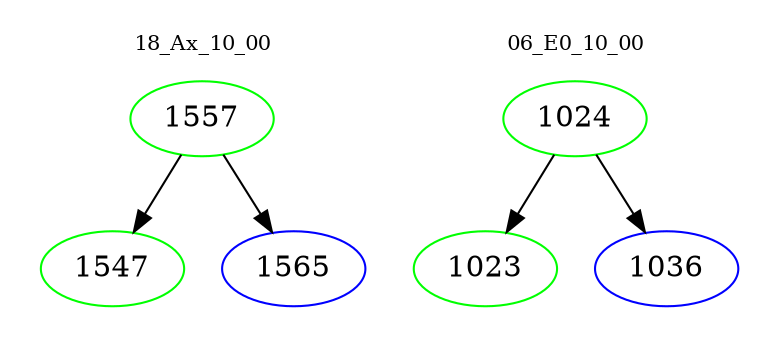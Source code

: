digraph{
subgraph cluster_0 {
color = white
label = "18_Ax_10_00";
fontsize=10;
T0_1557 [label="1557", color="green"]
T0_1557 -> T0_1547 [color="black"]
T0_1547 [label="1547", color="green"]
T0_1557 -> T0_1565 [color="black"]
T0_1565 [label="1565", color="blue"]
}
subgraph cluster_1 {
color = white
label = "06_E0_10_00";
fontsize=10;
T1_1024 [label="1024", color="green"]
T1_1024 -> T1_1023 [color="black"]
T1_1023 [label="1023", color="green"]
T1_1024 -> T1_1036 [color="black"]
T1_1036 [label="1036", color="blue"]
}
}
